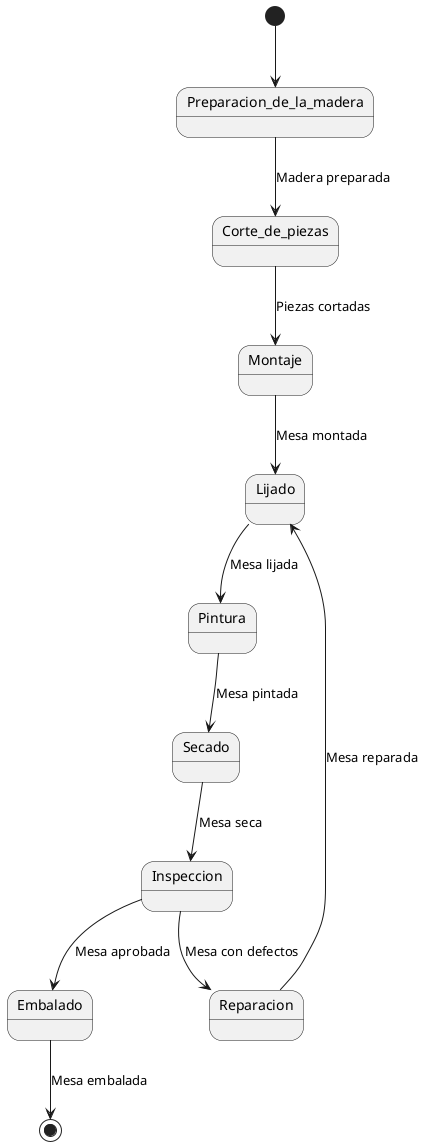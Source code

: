 @startuml
[*] --> Preparacion_de_la_madera

Preparacion_de_la_madera --> Corte_de_piezas : Madera preparada
Corte_de_piezas --> Montaje : Piezas cortadas
Montaje --> Lijado : Mesa montada
Lijado --> Pintura : Mesa lijada
Pintura --> Secado : Mesa pintada
Secado --> Inspeccion : Mesa seca
Inspeccion --> Embalado : Mesa aprobada
Inspeccion --> Reparacion : Mesa con defectos
Reparacion --> Lijado : Mesa reparada
Embalado --> [*] : Mesa embalada
@enduml
